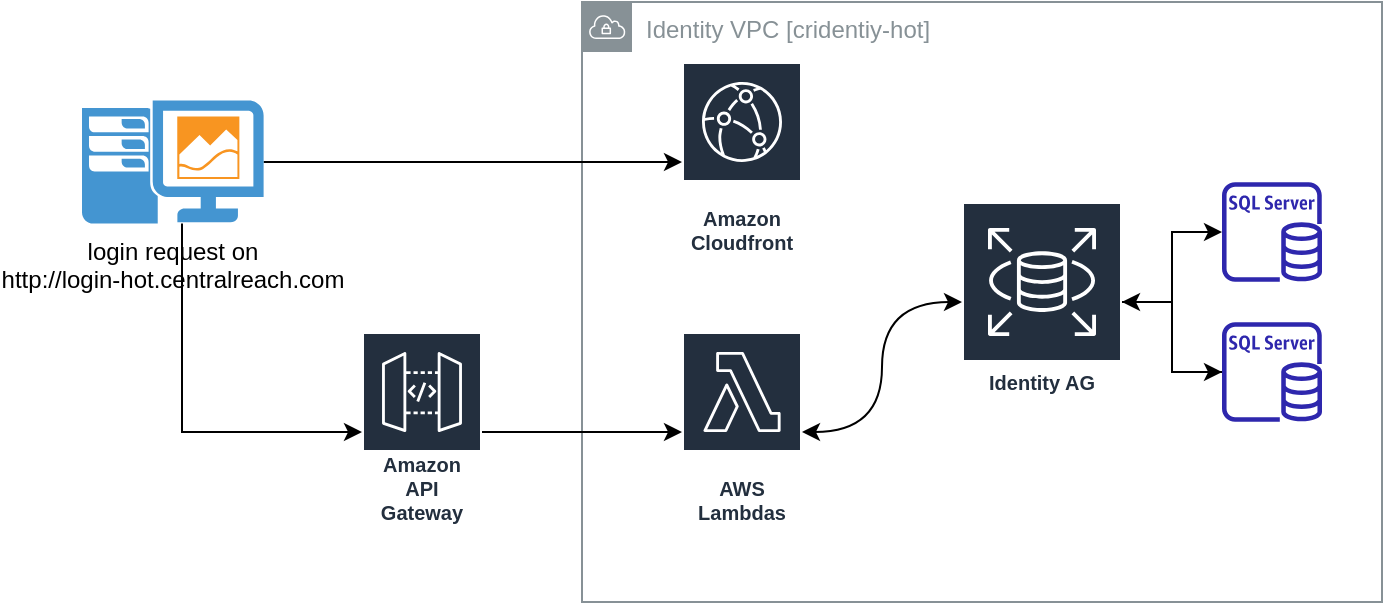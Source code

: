 <mxfile version="21.6.7" type="github">
  <diagram name="Page-1" id="rYKZu7LEDM7cNTBULmG1">
    <mxGraphModel dx="1361" dy="1030" grid="1" gridSize="10" guides="1" tooltips="1" connect="1" arrows="1" fold="1" page="1" pageScale="1" pageWidth="850" pageHeight="1100" math="0" shadow="0">
      <root>
        <mxCell id="0" />
        <mxCell id="1" parent="0" />
        <mxCell id="bz3bJJySN8TcrLmodB95-6" value="Identity VPC [cridentiy-hot]" style="sketch=0;outlineConnect=0;gradientColor=none;html=1;whiteSpace=wrap;fontSize=12;fontStyle=0;shape=mxgraph.aws4.group;grIcon=mxgraph.aws4.group_vpc;strokeColor=#879196;fillColor=none;verticalAlign=top;align=left;spacingLeft=30;fontColor=#879196;dashed=0;" vertex="1" parent="1">
          <mxGeometry x="360" y="40" width="400" height="300" as="geometry" />
        </mxCell>
        <mxCell id="bz3bJJySN8TcrLmodB95-35" style="edgeStyle=orthogonalEdgeStyle;rounded=0;orthogonalLoop=1;jettySize=auto;html=1;curved=1;startArrow=classic;startFill=1;" edge="1" parent="1" source="bz3bJJySN8TcrLmodB95-2" target="bz3bJJySN8TcrLmodB95-4">
          <mxGeometry relative="1" as="geometry" />
        </mxCell>
        <mxCell id="bz3bJJySN8TcrLmodB95-2" value="AWS Lambdas" style="sketch=0;outlineConnect=0;fontColor=#232F3E;gradientColor=none;strokeColor=#ffffff;fillColor=#232F3E;dashed=0;verticalLabelPosition=middle;verticalAlign=bottom;align=center;html=1;whiteSpace=wrap;fontSize=10;fontStyle=1;spacing=3;shape=mxgraph.aws4.productIcon;prIcon=mxgraph.aws4.lambda;" vertex="1" parent="1">
          <mxGeometry x="410" y="205" width="60" height="100" as="geometry" />
        </mxCell>
        <mxCell id="bz3bJJySN8TcrLmodB95-3" value="Amazon Cloudfront" style="sketch=0;outlineConnect=0;fontColor=#232F3E;gradientColor=none;strokeColor=#ffffff;fillColor=#232F3E;dashed=0;verticalLabelPosition=middle;verticalAlign=bottom;align=center;html=1;whiteSpace=wrap;fontSize=10;fontStyle=1;spacing=3;shape=mxgraph.aws4.productIcon;prIcon=mxgraph.aws4.cloudfront;" vertex="1" parent="1">
          <mxGeometry x="410" y="70" width="60" height="100" as="geometry" />
        </mxCell>
        <mxCell id="bz3bJJySN8TcrLmodB95-24" style="edgeStyle=orthogonalEdgeStyle;rounded=0;orthogonalLoop=1;jettySize=auto;html=1;" edge="1" parent="1" source="bz3bJJySN8TcrLmodB95-4" target="bz3bJJySN8TcrLmodB95-10">
          <mxGeometry relative="1" as="geometry" />
        </mxCell>
        <mxCell id="bz3bJJySN8TcrLmodB95-25" style="edgeStyle=orthogonalEdgeStyle;rounded=0;orthogonalLoop=1;jettySize=auto;html=1;" edge="1" parent="1" source="bz3bJJySN8TcrLmodB95-4" target="bz3bJJySN8TcrLmodB95-11">
          <mxGeometry relative="1" as="geometry" />
        </mxCell>
        <mxCell id="bz3bJJySN8TcrLmodB95-4" value="Identity AG" style="sketch=0;outlineConnect=0;fontColor=#232F3E;gradientColor=none;strokeColor=#ffffff;fillColor=#232F3E;dashed=0;verticalLabelPosition=middle;verticalAlign=bottom;align=center;html=1;whiteSpace=wrap;fontSize=10;fontStyle=1;spacing=3;shape=mxgraph.aws4.productIcon;prIcon=mxgraph.aws4.rds;" vertex="1" parent="1">
          <mxGeometry x="550" y="140" width="80" height="100" as="geometry" />
        </mxCell>
        <mxCell id="bz3bJJySN8TcrLmodB95-10" value="" style="sketch=0;outlineConnect=0;fontColor=#232F3E;gradientColor=none;fillColor=#2E27AD;strokeColor=none;dashed=0;verticalLabelPosition=bottom;verticalAlign=top;align=center;html=1;fontSize=12;fontStyle=0;aspect=fixed;pointerEvents=1;shape=mxgraph.aws4.rds_sql_server_instance;" vertex="1" parent="1">
          <mxGeometry x="680" y="130" width="50" height="50" as="geometry" />
        </mxCell>
        <mxCell id="bz3bJJySN8TcrLmodB95-26" value="" style="edgeStyle=orthogonalEdgeStyle;rounded=0;orthogonalLoop=1;jettySize=auto;html=1;" edge="1" parent="1" source="bz3bJJySN8TcrLmodB95-11" target="bz3bJJySN8TcrLmodB95-4">
          <mxGeometry relative="1" as="geometry" />
        </mxCell>
        <mxCell id="bz3bJJySN8TcrLmodB95-11" value="" style="sketch=0;outlineConnect=0;fontColor=#232F3E;gradientColor=none;fillColor=#2E27AD;strokeColor=none;dashed=0;verticalLabelPosition=bottom;verticalAlign=top;align=center;html=1;fontSize=12;fontStyle=0;aspect=fixed;pointerEvents=1;shape=mxgraph.aws4.rds_sql_server_instance;" vertex="1" parent="1">
          <mxGeometry x="680" y="200" width="50" height="50" as="geometry" />
        </mxCell>
        <mxCell id="bz3bJJySN8TcrLmodB95-33" style="edgeStyle=orthogonalEdgeStyle;rounded=0;orthogonalLoop=1;jettySize=auto;html=1;" edge="1" parent="1" source="bz3bJJySN8TcrLmodB95-21" target="bz3bJJySN8TcrLmodB95-32">
          <mxGeometry relative="1" as="geometry">
            <Array as="points">
              <mxPoint x="160" y="255" />
            </Array>
          </mxGeometry>
        </mxCell>
        <mxCell id="bz3bJJySN8TcrLmodB95-36" style="edgeStyle=orthogonalEdgeStyle;rounded=0;orthogonalLoop=1;jettySize=auto;html=1;" edge="1" parent="1" source="bz3bJJySN8TcrLmodB95-21" target="bz3bJJySN8TcrLmodB95-3">
          <mxGeometry relative="1" as="geometry" />
        </mxCell>
        <mxCell id="bz3bJJySN8TcrLmodB95-21" value="login request on&lt;br&gt;http://login-hot.centralreach.com" style="shadow=0;dashed=0;html=1;strokeColor=none;fillColor=#4495D1;labelPosition=center;verticalLabelPosition=bottom;verticalAlign=top;align=center;outlineConnect=0;shape=mxgraph.veeam.one_client;" vertex="1" parent="1">
          <mxGeometry x="110" y="89.2" width="90.8" height="61.6" as="geometry" />
        </mxCell>
        <mxCell id="bz3bJJySN8TcrLmodB95-34" style="edgeStyle=orthogonalEdgeStyle;rounded=0;orthogonalLoop=1;jettySize=auto;html=1;" edge="1" parent="1" source="bz3bJJySN8TcrLmodB95-32" target="bz3bJJySN8TcrLmodB95-2">
          <mxGeometry relative="1" as="geometry" />
        </mxCell>
        <mxCell id="bz3bJJySN8TcrLmodB95-32" value="Amazon API Gateway" style="sketch=0;outlineConnect=0;fontColor=#232F3E;gradientColor=none;strokeColor=#ffffff;fillColor=#232F3E;dashed=0;verticalLabelPosition=middle;verticalAlign=bottom;align=center;html=1;whiteSpace=wrap;fontSize=10;fontStyle=1;spacing=3;shape=mxgraph.aws4.productIcon;prIcon=mxgraph.aws4.api_gateway;" vertex="1" parent="1">
          <mxGeometry x="250" y="205" width="60" height="100" as="geometry" />
        </mxCell>
      </root>
    </mxGraphModel>
  </diagram>
</mxfile>
